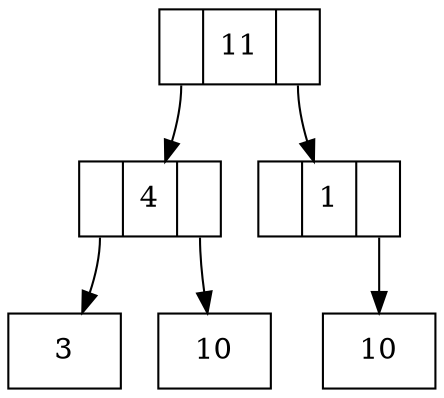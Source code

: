 digraph grafica{
rankdir=TB;
node [shape =record, style=filled, fillcolor=gray100];
nodo3 [ label ="<C0>|11|<C1>"];
nodo4 [ label ="<C0>|4|<C1>"];
nodo1 [ label ="3"];
nodo4:C0->nodo1
nodo7 [ label ="10"];
nodo4:C1->nodo7
nodo3:C0->nodo4
nodo5 [ label ="<C0>|1|<C1>"];
nodo2 [ label ="10"];
nodo5:C1->nodo2
nodo3:C1->nodo5
}
